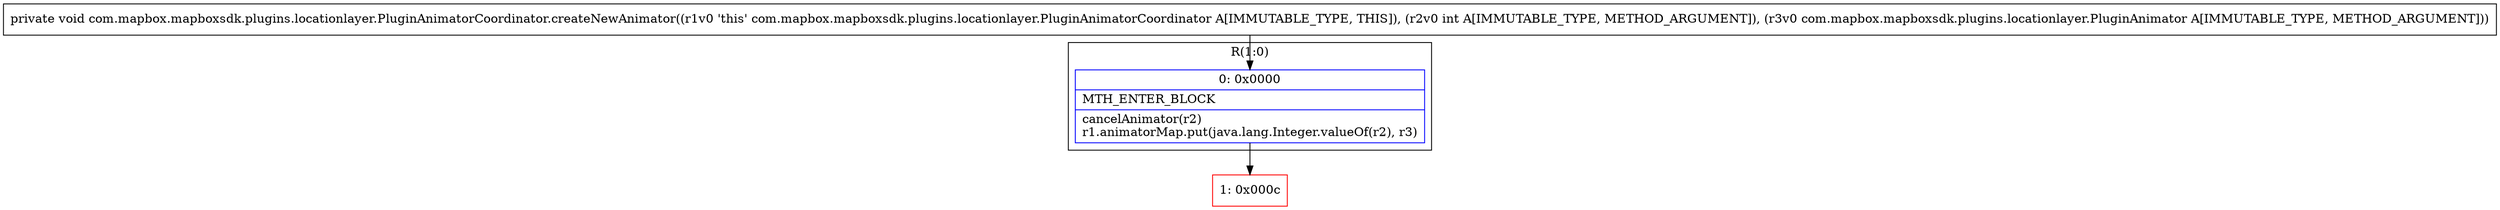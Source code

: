 digraph "CFG forcom.mapbox.mapboxsdk.plugins.locationlayer.PluginAnimatorCoordinator.createNewAnimator(ILcom\/mapbox\/mapboxsdk\/plugins\/locationlayer\/PluginAnimator;)V" {
subgraph cluster_Region_734495041 {
label = "R(1:0)";
node [shape=record,color=blue];
Node_0 [shape=record,label="{0\:\ 0x0000|MTH_ENTER_BLOCK\l|cancelAnimator(r2)\lr1.animatorMap.put(java.lang.Integer.valueOf(r2), r3)\l}"];
}
Node_1 [shape=record,color=red,label="{1\:\ 0x000c}"];
MethodNode[shape=record,label="{private void com.mapbox.mapboxsdk.plugins.locationlayer.PluginAnimatorCoordinator.createNewAnimator((r1v0 'this' com.mapbox.mapboxsdk.plugins.locationlayer.PluginAnimatorCoordinator A[IMMUTABLE_TYPE, THIS]), (r2v0 int A[IMMUTABLE_TYPE, METHOD_ARGUMENT]), (r3v0 com.mapbox.mapboxsdk.plugins.locationlayer.PluginAnimator A[IMMUTABLE_TYPE, METHOD_ARGUMENT])) }"];
MethodNode -> Node_0;
Node_0 -> Node_1;
}

